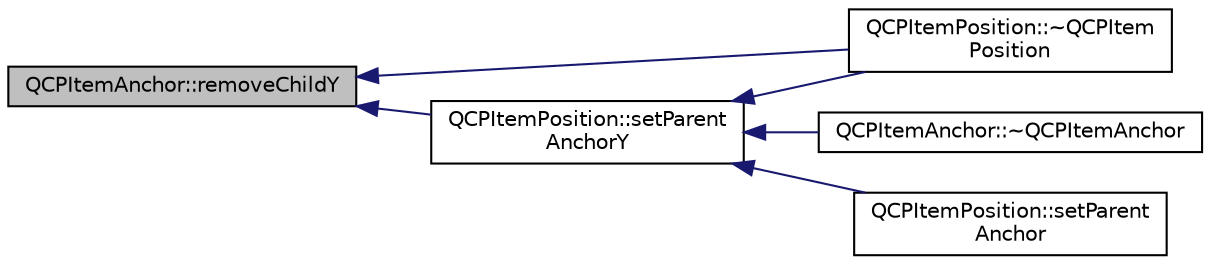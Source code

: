 digraph "QCPItemAnchor::removeChildY"
{
  edge [fontname="Helvetica",fontsize="10",labelfontname="Helvetica",labelfontsize="10"];
  node [fontname="Helvetica",fontsize="10",shape=record];
  rankdir="LR";
  Node89 [label="QCPItemAnchor::removeChildY",height=0.2,width=0.4,color="black", fillcolor="grey75", style="filled", fontcolor="black"];
  Node89 -> Node90 [dir="back",color="midnightblue",fontsize="10",style="solid",fontname="Helvetica"];
  Node90 [label="QCPItemPosition::~QCPItem\lPosition",height=0.2,width=0.4,color="black", fillcolor="white", style="filled",URL="$d1/dad/class_q_c_p_item_position.html#ad8a289016f7a62332f9c865c39ab2047"];
  Node89 -> Node91 [dir="back",color="midnightblue",fontsize="10",style="solid",fontname="Helvetica"];
  Node91 [label="QCPItemPosition::setParent\lAnchorY",height=0.2,width=0.4,color="black", fillcolor="white", style="filled",URL="$d1/dad/class_q_c_p_item_position.html#add5ec1db9d19cec58a3b5c9e0a0c3f9d"];
  Node91 -> Node92 [dir="back",color="midnightblue",fontsize="10",style="solid",fontname="Helvetica"];
  Node92 [label="QCPItemAnchor::~QCPItemAnchor",height=0.2,width=0.4,color="black", fillcolor="white", style="filled",URL="$d4/d7c/class_q_c_p_item_anchor.html#a1868559407600688ee4d1a4621e81ceb"];
  Node91 -> Node90 [dir="back",color="midnightblue",fontsize="10",style="solid",fontname="Helvetica"];
  Node91 -> Node93 [dir="back",color="midnightblue",fontsize="10",style="solid",fontname="Helvetica"];
  Node93 [label="QCPItemPosition::setParent\lAnchor",height=0.2,width=0.4,color="black", fillcolor="white", style="filled",URL="$d1/dad/class_q_c_p_item_position.html#ac094d67a95d2dceafa0d50b9db3a7e51"];
}
